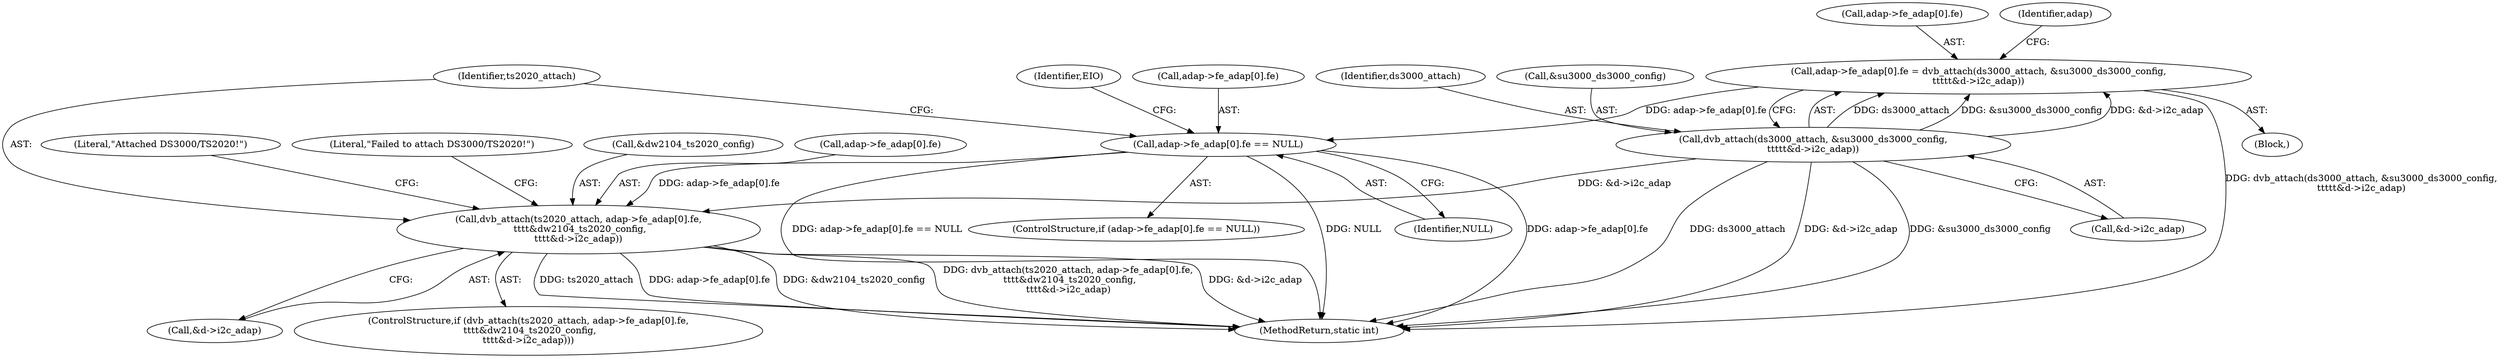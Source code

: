 digraph "0_linux_606142af57dad981b78707234cfbd15f9f7b7125_0@array" {
"1000298" [label="(Call,adap->fe_adap[0].fe = dvb_attach(ds3000_attach, &su3000_ds3000_config,\n\t\t\t\t\t&d->i2c_adap))"];
"1000306" [label="(Call,dvb_attach(ds3000_attach, &su3000_ds3000_config,\n\t\t\t\t\t&d->i2c_adap))"];
"1000315" [label="(Call,adap->fe_adap[0].fe == NULL)"];
"1000328" [label="(Call,dvb_attach(ts2020_attach, adap->fe_adap[0].fe,\n \t\t\t\t&dw2104_ts2020_config,\n\t\t\t\t&d->i2c_adap))"];
"1000307" [label="(Identifier,ds3000_attach)"];
"1000326" [label="(Identifier,EIO)"];
"1000102" [label="(Block,)"];
"1000308" [label="(Call,&su3000_ds3000_config)"];
"1000315" [label="(Call,adap->fe_adap[0].fe == NULL)"];
"1000299" [label="(Call,adap->fe_adap[0].fe)"];
"1000298" [label="(Call,adap->fe_adap[0].fe = dvb_attach(ds3000_attach, &su3000_ds3000_config,\n\t\t\t\t\t&d->i2c_adap))"];
"1000319" [label="(Identifier,adap)"];
"1000328" [label="(Call,dvb_attach(ts2020_attach, adap->fe_adap[0].fe,\n \t\t\t\t&dw2104_ts2020_config,\n\t\t\t\t&d->i2c_adap))"];
"1000323" [label="(Identifier,NULL)"];
"1000345" [label="(Literal,\"Attached DS3000/TS2020!\")"];
"1000306" [label="(Call,dvb_attach(ds3000_attach, &su3000_ds3000_config,\n\t\t\t\t\t&d->i2c_adap))"];
"1000349" [label="(Literal,\"Failed to attach DS3000/TS2020!\")"];
"1000339" [label="(Call,&d->i2c_adap)"];
"1000310" [label="(Call,&d->i2c_adap)"];
"1000353" [label="(MethodReturn,static int)"];
"1000337" [label="(Call,&dw2104_ts2020_config)"];
"1000330" [label="(Call,adap->fe_adap[0].fe)"];
"1000316" [label="(Call,adap->fe_adap[0].fe)"];
"1000329" [label="(Identifier,ts2020_attach)"];
"1000314" [label="(ControlStructure,if (adap->fe_adap[0].fe == NULL))"];
"1000327" [label="(ControlStructure,if (dvb_attach(ts2020_attach, adap->fe_adap[0].fe,\n \t\t\t\t&dw2104_ts2020_config,\n\t\t\t\t&d->i2c_adap)))"];
"1000298" -> "1000102"  [label="AST: "];
"1000298" -> "1000306"  [label="CFG: "];
"1000299" -> "1000298"  [label="AST: "];
"1000306" -> "1000298"  [label="AST: "];
"1000319" -> "1000298"  [label="CFG: "];
"1000298" -> "1000353"  [label="DDG: dvb_attach(ds3000_attach, &su3000_ds3000_config,\n\t\t\t\t\t&d->i2c_adap)"];
"1000306" -> "1000298"  [label="DDG: ds3000_attach"];
"1000306" -> "1000298"  [label="DDG: &su3000_ds3000_config"];
"1000306" -> "1000298"  [label="DDG: &d->i2c_adap"];
"1000298" -> "1000315"  [label="DDG: adap->fe_adap[0].fe"];
"1000306" -> "1000310"  [label="CFG: "];
"1000307" -> "1000306"  [label="AST: "];
"1000308" -> "1000306"  [label="AST: "];
"1000310" -> "1000306"  [label="AST: "];
"1000306" -> "1000353"  [label="DDG: ds3000_attach"];
"1000306" -> "1000353"  [label="DDG: &d->i2c_adap"];
"1000306" -> "1000353"  [label="DDG: &su3000_ds3000_config"];
"1000306" -> "1000328"  [label="DDG: &d->i2c_adap"];
"1000315" -> "1000314"  [label="AST: "];
"1000315" -> "1000323"  [label="CFG: "];
"1000316" -> "1000315"  [label="AST: "];
"1000323" -> "1000315"  [label="AST: "];
"1000326" -> "1000315"  [label="CFG: "];
"1000329" -> "1000315"  [label="CFG: "];
"1000315" -> "1000353"  [label="DDG: adap->fe_adap[0].fe"];
"1000315" -> "1000353"  [label="DDG: adap->fe_adap[0].fe == NULL"];
"1000315" -> "1000353"  [label="DDG: NULL"];
"1000315" -> "1000328"  [label="DDG: adap->fe_adap[0].fe"];
"1000328" -> "1000327"  [label="AST: "];
"1000328" -> "1000339"  [label="CFG: "];
"1000329" -> "1000328"  [label="AST: "];
"1000330" -> "1000328"  [label="AST: "];
"1000337" -> "1000328"  [label="AST: "];
"1000339" -> "1000328"  [label="AST: "];
"1000345" -> "1000328"  [label="CFG: "];
"1000349" -> "1000328"  [label="CFG: "];
"1000328" -> "1000353"  [label="DDG: dvb_attach(ts2020_attach, adap->fe_adap[0].fe,\n \t\t\t\t&dw2104_ts2020_config,\n\t\t\t\t&d->i2c_adap)"];
"1000328" -> "1000353"  [label="DDG: &d->i2c_adap"];
"1000328" -> "1000353"  [label="DDG: ts2020_attach"];
"1000328" -> "1000353"  [label="DDG: adap->fe_adap[0].fe"];
"1000328" -> "1000353"  [label="DDG: &dw2104_ts2020_config"];
}
